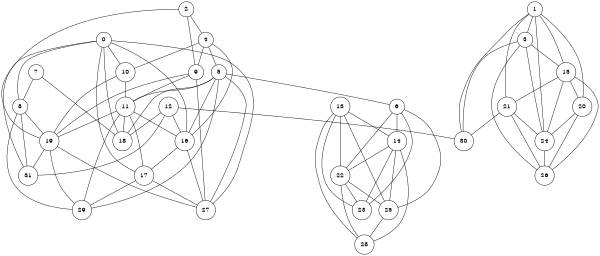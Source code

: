 graph { graph [size="4,4"]; node[shape=circle];
 0-- 8
 0--10
 0--16
 0--17
 0--18
 0--27
 0--31
 1-- 3
 1--15
 1--20
 1--21
 1--24
 1--30
 2-- 4
 2-- 9
 2--19
 3--15
 3--24
 3--26
 3--30
 4-- 5
 4-- 9
 4--10
 4--16
 5-- 6
 5--11
 5--16
 5--18
 5--27
 5--29
 6--14
 6--22
 6--23
 6--25
 7-- 8
 7--18
 8--19
 8--29
 8--31
 9--11
 9--19
 9--27
10--11
10--19
11--16
11--17
11--18
11--19
11--29
12--16
12--18
12--30
12--31
13--14
13--22
13--23
13--25
13--28
14--22
14--23
14--25
14--28
15--20
15--21
15--24
15--26
16--17
16--27
17--27
17--29
19--27
19--29
19--31
20--24
20--26
21--24
21--26
21--30
22--23
22--25
22--28
24--26
25--28

}
